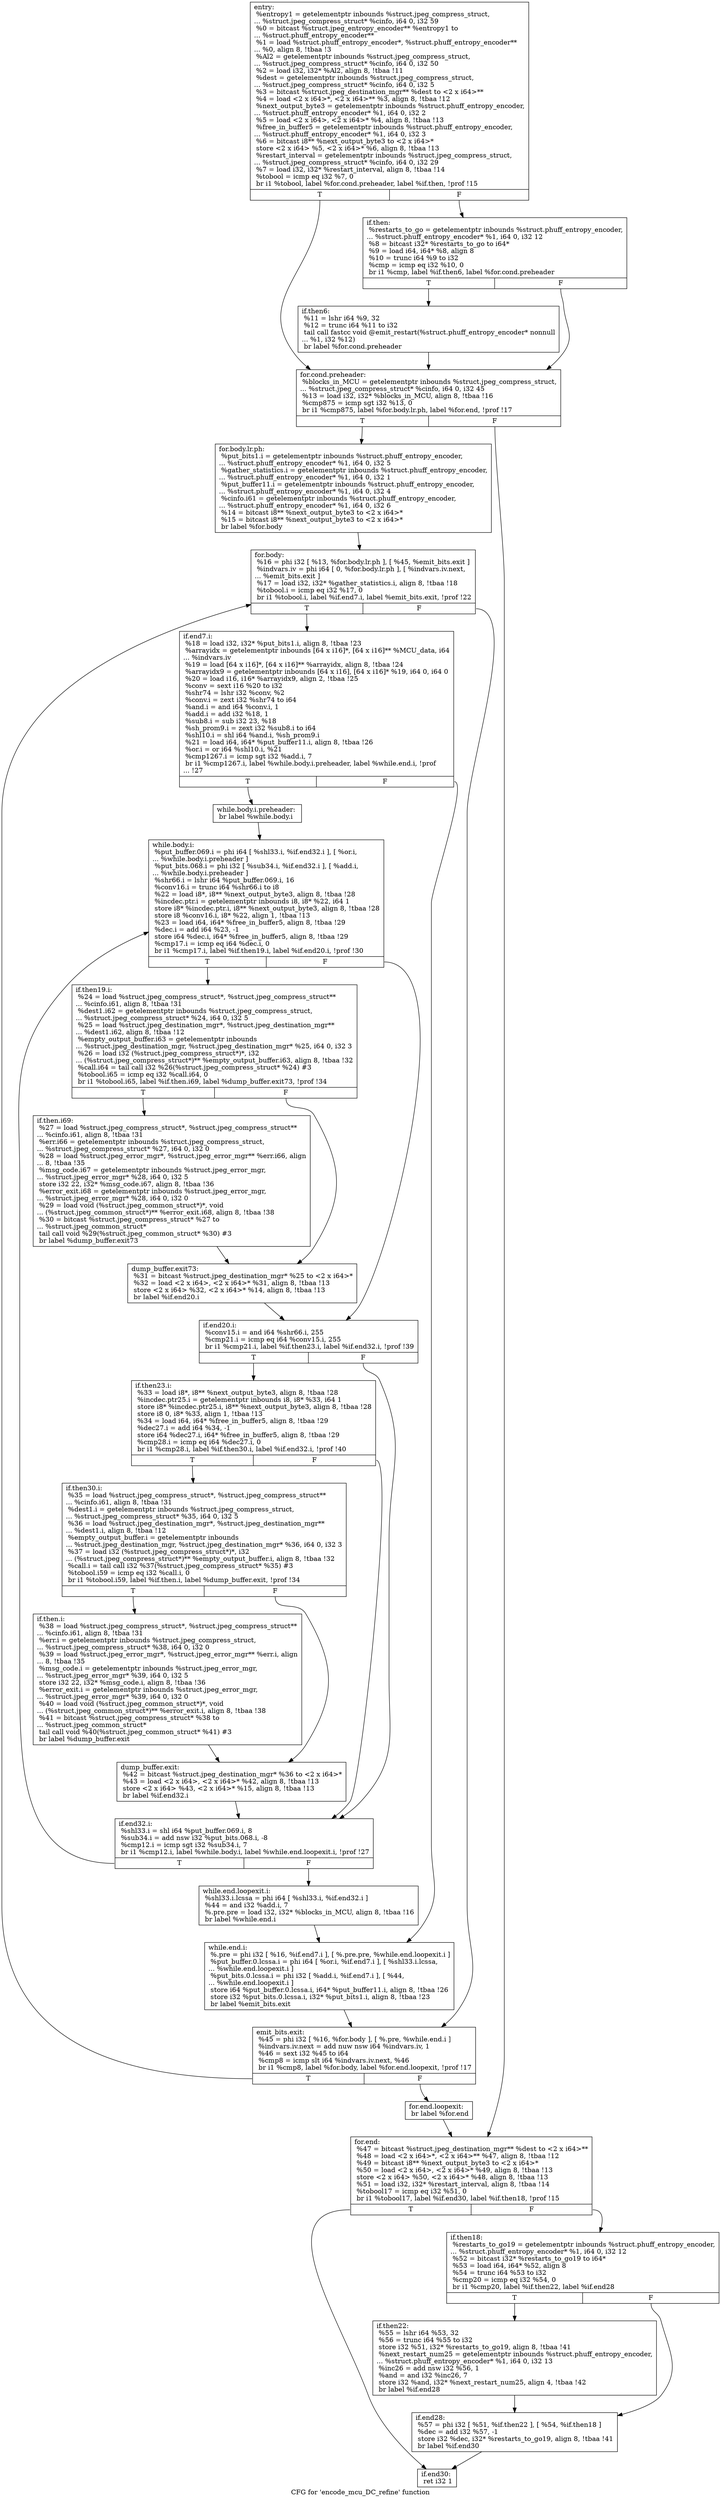 digraph "CFG for 'encode_mcu_DC_refine' function" {
	label="CFG for 'encode_mcu_DC_refine' function";

	Node0x562eb40 [shape=record,label="{entry:\l  %entropy1 = getelementptr inbounds %struct.jpeg_compress_struct,\l... %struct.jpeg_compress_struct* %cinfo, i64 0, i32 59\l  %0 = bitcast %struct.jpeg_entropy_encoder** %entropy1 to\l... %struct.phuff_entropy_encoder**\l  %1 = load %struct.phuff_entropy_encoder*, %struct.phuff_entropy_encoder**\l... %0, align 8, !tbaa !3\l  %Al2 = getelementptr inbounds %struct.jpeg_compress_struct,\l... %struct.jpeg_compress_struct* %cinfo, i64 0, i32 50\l  %2 = load i32, i32* %Al2, align 8, !tbaa !11\l  %dest = getelementptr inbounds %struct.jpeg_compress_struct,\l... %struct.jpeg_compress_struct* %cinfo, i64 0, i32 5\l  %3 = bitcast %struct.jpeg_destination_mgr** %dest to \<2 x i64\>**\l  %4 = load \<2 x i64\>*, \<2 x i64\>** %3, align 8, !tbaa !12\l  %next_output_byte3 = getelementptr inbounds %struct.phuff_entropy_encoder,\l... %struct.phuff_entropy_encoder* %1, i64 0, i32 2\l  %5 = load \<2 x i64\>, \<2 x i64\>* %4, align 8, !tbaa !13\l  %free_in_buffer5 = getelementptr inbounds %struct.phuff_entropy_encoder,\l... %struct.phuff_entropy_encoder* %1, i64 0, i32 3\l  %6 = bitcast i8** %next_output_byte3 to \<2 x i64\>*\l  store \<2 x i64\> %5, \<2 x i64\>* %6, align 8, !tbaa !13\l  %restart_interval = getelementptr inbounds %struct.jpeg_compress_struct,\l... %struct.jpeg_compress_struct* %cinfo, i64 0, i32 29\l  %7 = load i32, i32* %restart_interval, align 8, !tbaa !14\l  %tobool = icmp eq i32 %7, 0\l  br i1 %tobool, label %for.cond.preheader, label %if.then, !prof !15\l|{<s0>T|<s1>F}}"];
	Node0x562eb40:s0 -> Node0x562f490;
	Node0x562eb40:s1 -> Node0x562f590;
	Node0x562f590 [shape=record,label="{if.then:                                          \l  %restarts_to_go = getelementptr inbounds %struct.phuff_entropy_encoder,\l... %struct.phuff_entropy_encoder* %1, i64 0, i32 12\l  %8 = bitcast i32* %restarts_to_go to i64*\l  %9 = load i64, i64* %8, align 8\l  %10 = trunc i64 %9 to i32\l  %cmp = icmp eq i32 %10, 0\l  br i1 %cmp, label %if.then6, label %for.cond.preheader\l|{<s0>T|<s1>F}}"];
	Node0x562f590:s0 -> Node0x562ef60;
	Node0x562f590:s1 -> Node0x562f490;
	Node0x562ef60 [shape=record,label="{if.then6:                                         \l  %11 = lshr i64 %9, 32\l  %12 = trunc i64 %11 to i32\l  tail call fastcc void @emit_restart(%struct.phuff_entropy_encoder* nonnull\l... %1, i32 %12)\l  br label %for.cond.preheader\l}"];
	Node0x562ef60 -> Node0x562f490;
	Node0x562f490 [shape=record,label="{for.cond.preheader:                               \l  %blocks_in_MCU = getelementptr inbounds %struct.jpeg_compress_struct,\l... %struct.jpeg_compress_struct* %cinfo, i64 0, i32 45\l  %13 = load i32, i32* %blocks_in_MCU, align 8, !tbaa !16\l  %cmp875 = icmp sgt i32 %13, 0\l  br i1 %cmp875, label %for.body.lr.ph, label %for.end, !prof !17\l|{<s0>T|<s1>F}}"];
	Node0x562f490:s0 -> Node0x563dc20;
	Node0x562f490:s1 -> Node0x563dd00;
	Node0x563dc20 [shape=record,label="{for.body.lr.ph:                                   \l  %put_bits1.i = getelementptr inbounds %struct.phuff_entropy_encoder,\l... %struct.phuff_entropy_encoder* %1, i64 0, i32 5\l  %gather_statistics.i = getelementptr inbounds %struct.phuff_entropy_encoder,\l... %struct.phuff_entropy_encoder* %1, i64 0, i32 1\l  %put_buffer11.i = getelementptr inbounds %struct.phuff_entropy_encoder,\l... %struct.phuff_entropy_encoder* %1, i64 0, i32 4\l  %cinfo.i61 = getelementptr inbounds %struct.phuff_entropy_encoder,\l... %struct.phuff_entropy_encoder* %1, i64 0, i32 6\l  %14 = bitcast i8** %next_output_byte3 to \<2 x i64\>*\l  %15 = bitcast i8** %next_output_byte3 to \<2 x i64\>*\l  br label %for.body\l}"];
	Node0x563dc20 -> Node0x563e320;
	Node0x563e320 [shape=record,label="{for.body:                                         \l  %16 = phi i32 [ %13, %for.body.lr.ph ], [ %45, %emit_bits.exit ]\l  %indvars.iv = phi i64 [ 0, %for.body.lr.ph ], [ %indvars.iv.next,\l... %emit_bits.exit ]\l  %17 = load i32, i32* %gather_statistics.i, align 8, !tbaa !18\l  %tobool.i = icmp eq i32 %17, 0\l  br i1 %tobool.i, label %if.end7.i, label %emit_bits.exit, !prof !22\l|{<s0>T|<s1>F}}"];
	Node0x563e320:s0 -> Node0x563ea90;
	Node0x563e320:s1 -> Node0x563e4b0;
	Node0x563ea90 [shape=record,label="{if.end7.i:                                        \l  %18 = load i32, i32* %put_bits1.i, align 8, !tbaa !23\l  %arrayidx = getelementptr inbounds [64 x i16]*, [64 x i16]** %MCU_data, i64\l... %indvars.iv\l  %19 = load [64 x i16]*, [64 x i16]** %arrayidx, align 8, !tbaa !24\l  %arrayidx9 = getelementptr inbounds [64 x i16], [64 x i16]* %19, i64 0, i64 0\l  %20 = load i16, i16* %arrayidx9, align 2, !tbaa !25\l  %conv = sext i16 %20 to i32\l  %shr74 = lshr i32 %conv, %2\l  %conv.i = zext i32 %shr74 to i64\l  %and.i = and i64 %conv.i, 1\l  %add.i = add i32 %18, 1\l  %sub8.i = sub i32 23, %18\l  %sh_prom9.i = zext i32 %sub8.i to i64\l  %shl10.i = shl i64 %and.i, %sh_prom9.i\l  %21 = load i64, i64* %put_buffer11.i, align 8, !tbaa !26\l  %or.i = or i64 %shl10.i, %21\l  %cmp1267.i = icmp sgt i32 %add.i, 7\l  br i1 %cmp1267.i, label %while.body.i.preheader, label %while.end.i, !prof\l... !27\l|{<s0>T|<s1>F}}"];
	Node0x563ea90:s0 -> Node0x563f4c0;
	Node0x563ea90:s1 -> Node0x563f5c0;
	Node0x563f4c0 [shape=record,label="{while.body.i.preheader:                           \l  br label %while.body.i\l}"];
	Node0x563f4c0 -> Node0x563f730;
	Node0x563f730 [shape=record,label="{while.body.i:                                     \l  %put_buffer.069.i = phi i64 [ %shl33.i, %if.end32.i ], [ %or.i,\l... %while.body.i.preheader ]\l  %put_bits.068.i = phi i32 [ %sub34.i, %if.end32.i ], [ %add.i,\l... %while.body.i.preheader ]\l  %shr66.i = lshr i64 %put_buffer.069.i, 16\l  %conv16.i = trunc i64 %shr66.i to i8\l  %22 = load i8*, i8** %next_output_byte3, align 8, !tbaa !28\l  %incdec.ptr.i = getelementptr inbounds i8, i8* %22, i64 1\l  store i8* %incdec.ptr.i, i8** %next_output_byte3, align 8, !tbaa !28\l  store i8 %conv16.i, i8* %22, align 1, !tbaa !13\l  %23 = load i64, i64* %free_in_buffer5, align 8, !tbaa !29\l  %dec.i = add i64 %23, -1\l  store i64 %dec.i, i64* %free_in_buffer5, align 8, !tbaa !29\l  %cmp17.i = icmp eq i64 %dec.i, 0\l  br i1 %cmp17.i, label %if.then19.i, label %if.end20.i, !prof !30\l|{<s0>T|<s1>F}}"];
	Node0x563f730:s0 -> Node0x563e7d0;
	Node0x563f730:s1 -> Node0x5640500;
	Node0x563e7d0 [shape=record,label="{if.then19.i:                                      \l  %24 = load %struct.jpeg_compress_struct*, %struct.jpeg_compress_struct**\l... %cinfo.i61, align 8, !tbaa !31\l  %dest1.i62 = getelementptr inbounds %struct.jpeg_compress_struct,\l... %struct.jpeg_compress_struct* %24, i64 0, i32 5\l  %25 = load %struct.jpeg_destination_mgr*, %struct.jpeg_destination_mgr**\l... %dest1.i62, align 8, !tbaa !12\l  %empty_output_buffer.i63 = getelementptr inbounds\l... %struct.jpeg_destination_mgr, %struct.jpeg_destination_mgr* %25, i64 0, i32 3\l  %26 = load i32 (%struct.jpeg_compress_struct*)*, i32\l... (%struct.jpeg_compress_struct*)** %empty_output_buffer.i63, align 8, !tbaa !32\l  %call.i64 = tail call i32 %26(%struct.jpeg_compress_struct* %24) #3\l  %tobool.i65 = icmp eq i32 %call.i64, 0\l  br i1 %tobool.i65, label %if.then.i69, label %dump_buffer.exit73, !prof !34\l|{<s0>T|<s1>F}}"];
	Node0x563e7d0:s0 -> Node0x5640ad0;
	Node0x563e7d0:s1 -> Node0x5640be0;
	Node0x5640ad0 [shape=record,label="{if.then.i69:                                      \l  %27 = load %struct.jpeg_compress_struct*, %struct.jpeg_compress_struct**\l... %cinfo.i61, align 8, !tbaa !31\l  %err.i66 = getelementptr inbounds %struct.jpeg_compress_struct,\l... %struct.jpeg_compress_struct* %27, i64 0, i32 0\l  %28 = load %struct.jpeg_error_mgr*, %struct.jpeg_error_mgr** %err.i66, align\l... 8, !tbaa !35\l  %msg_code.i67 = getelementptr inbounds %struct.jpeg_error_mgr,\l... %struct.jpeg_error_mgr* %28, i64 0, i32 5\l  store i32 22, i32* %msg_code.i67, align 8, !tbaa !36\l  %error_exit.i68 = getelementptr inbounds %struct.jpeg_error_mgr,\l... %struct.jpeg_error_mgr* %28, i64 0, i32 0\l  %29 = load void (%struct.jpeg_common_struct*)*, void\l... (%struct.jpeg_common_struct*)** %error_exit.i68, align 8, !tbaa !38\l  %30 = bitcast %struct.jpeg_compress_struct* %27 to\l... %struct.jpeg_common_struct*\l  tail call void %29(%struct.jpeg_common_struct* %30) #3\l  br label %dump_buffer.exit73\l}"];
	Node0x5640ad0 -> Node0x5640be0;
	Node0x5640be0 [shape=record,label="{dump_buffer.exit73:                               \l  %31 = bitcast %struct.jpeg_destination_mgr* %25 to \<2 x i64\>*\l  %32 = load \<2 x i64\>, \<2 x i64\>* %31, align 8, !tbaa !13\l  store \<2 x i64\> %32, \<2 x i64\>* %14, align 8, !tbaa !13\l  br label %if.end20.i\l}"];
	Node0x5640be0 -> Node0x5640500;
	Node0x5640500 [shape=record,label="{if.end20.i:                                       \l  %conv15.i = and i64 %shr66.i, 255\l  %cmp21.i = icmp eq i64 %conv15.i, 255\l  br i1 %cmp21.i, label %if.then23.i, label %if.end32.i, !prof !39\l|{<s0>T|<s1>F}}"];
	Node0x5640500:s0 -> Node0x5641610;
	Node0x5640500:s1 -> Node0x563f850;
	Node0x5641610 [shape=record,label="{if.then23.i:                                      \l  %33 = load i8*, i8** %next_output_byte3, align 8, !tbaa !28\l  %incdec.ptr25.i = getelementptr inbounds i8, i8* %33, i64 1\l  store i8* %incdec.ptr25.i, i8** %next_output_byte3, align 8, !tbaa !28\l  store i8 0, i8* %33, align 1, !tbaa !13\l  %34 = load i64, i64* %free_in_buffer5, align 8, !tbaa !29\l  %dec27.i = add i64 %34, -1\l  store i64 %dec27.i, i64* %free_in_buffer5, align 8, !tbaa !29\l  %cmp28.i = icmp eq i64 %dec27.i, 0\l  br i1 %cmp28.i, label %if.then30.i, label %if.end32.i, !prof !40\l|{<s0>T|<s1>F}}"];
	Node0x5641610:s0 -> Node0x5639470;
	Node0x5641610:s1 -> Node0x563f850;
	Node0x5639470 [shape=record,label="{if.then30.i:                                      \l  %35 = load %struct.jpeg_compress_struct*, %struct.jpeg_compress_struct**\l... %cinfo.i61, align 8, !tbaa !31\l  %dest1.i = getelementptr inbounds %struct.jpeg_compress_struct,\l... %struct.jpeg_compress_struct* %35, i64 0, i32 5\l  %36 = load %struct.jpeg_destination_mgr*, %struct.jpeg_destination_mgr**\l... %dest1.i, align 8, !tbaa !12\l  %empty_output_buffer.i = getelementptr inbounds\l... %struct.jpeg_destination_mgr, %struct.jpeg_destination_mgr* %36, i64 0, i32 3\l  %37 = load i32 (%struct.jpeg_compress_struct*)*, i32\l... (%struct.jpeg_compress_struct*)** %empty_output_buffer.i, align 8, !tbaa !32\l  %call.i = tail call i32 %37(%struct.jpeg_compress_struct* %35) #3\l  %tobool.i59 = icmp eq i32 %call.i, 0\l  br i1 %tobool.i59, label %if.then.i, label %dump_buffer.exit, !prof !34\l|{<s0>T|<s1>F}}"];
	Node0x5639470:s0 -> Node0x5605ea0;
	Node0x5639470:s1 -> Node0x5605fb0;
	Node0x5605ea0 [shape=record,label="{if.then.i:                                        \l  %38 = load %struct.jpeg_compress_struct*, %struct.jpeg_compress_struct**\l... %cinfo.i61, align 8, !tbaa !31\l  %err.i = getelementptr inbounds %struct.jpeg_compress_struct,\l... %struct.jpeg_compress_struct* %38, i64 0, i32 0\l  %39 = load %struct.jpeg_error_mgr*, %struct.jpeg_error_mgr** %err.i, align\l... 8, !tbaa !35\l  %msg_code.i = getelementptr inbounds %struct.jpeg_error_mgr,\l... %struct.jpeg_error_mgr* %39, i64 0, i32 5\l  store i32 22, i32* %msg_code.i, align 8, !tbaa !36\l  %error_exit.i = getelementptr inbounds %struct.jpeg_error_mgr,\l... %struct.jpeg_error_mgr* %39, i64 0, i32 0\l  %40 = load void (%struct.jpeg_common_struct*)*, void\l... (%struct.jpeg_common_struct*)** %error_exit.i, align 8, !tbaa !38\l  %41 = bitcast %struct.jpeg_compress_struct* %38 to\l... %struct.jpeg_common_struct*\l  tail call void %40(%struct.jpeg_common_struct* %41) #3\l  br label %dump_buffer.exit\l}"];
	Node0x5605ea0 -> Node0x5605fb0;
	Node0x5605fb0 [shape=record,label="{dump_buffer.exit:                                 \l  %42 = bitcast %struct.jpeg_destination_mgr* %36 to \<2 x i64\>*\l  %43 = load \<2 x i64\>, \<2 x i64\>* %42, align 8, !tbaa !13\l  store \<2 x i64\> %43, \<2 x i64\>* %15, align 8, !tbaa !13\l  br label %if.end32.i\l}"];
	Node0x5605fb0 -> Node0x563f850;
	Node0x563f850 [shape=record,label="{if.end32.i:                                       \l  %shl33.i = shl i64 %put_buffer.069.i, 8\l  %sub34.i = add nsw i32 %put_bits.068.i, -8\l  %cmp12.i = icmp sgt i32 %sub34.i, 7\l  br i1 %cmp12.i, label %while.body.i, label %while.end.loopexit.i, !prof !27\l|{<s0>T|<s1>F}}"];
	Node0x563f850:s0 -> Node0x563f730;
	Node0x563f850:s1 -> Node0x5643720;
	Node0x5643720 [shape=record,label="{while.end.loopexit.i:                             \l  %shl33.i.lcssa = phi i64 [ %shl33.i, %if.end32.i ]\l  %44 = and i32 %add.i, 7\l  %.pre.pre = load i32, i32* %blocks_in_MCU, align 8, !tbaa !16\l  br label %while.end.i\l}"];
	Node0x5643720 -> Node0x563f5c0;
	Node0x563f5c0 [shape=record,label="{while.end.i:                                      \l  %.pre = phi i32 [ %16, %if.end7.i ], [ %.pre.pre, %while.end.loopexit.i ]\l  %put_buffer.0.lcssa.i = phi i64 [ %or.i, %if.end7.i ], [ %shl33.i.lcssa,\l... %while.end.loopexit.i ]\l  %put_bits.0.lcssa.i = phi i32 [ %add.i, %if.end7.i ], [ %44,\l... %while.end.loopexit.i ]\l  store i64 %put_buffer.0.lcssa.i, i64* %put_buffer11.i, align 8, !tbaa !26\l  store i32 %put_bits.0.lcssa.i, i32* %put_bits1.i, align 8, !tbaa !23\l  br label %emit_bits.exit\l}"];
	Node0x563f5c0 -> Node0x563e4b0;
	Node0x563e4b0 [shape=record,label="{emit_bits.exit:                                   \l  %45 = phi i32 [ %16, %for.body ], [ %.pre, %while.end.i ]\l  %indvars.iv.next = add nuw nsw i64 %indvars.iv, 1\l  %46 = sext i32 %45 to i64\l  %cmp8 = icmp slt i64 %indvars.iv.next, %46\l  br i1 %cmp8, label %for.body, label %for.end.loopexit, !prof !17\l|{<s0>T|<s1>F}}"];
	Node0x563e4b0:s0 -> Node0x563e320;
	Node0x563e4b0:s1 -> Node0x5643e50;
	Node0x5643e50 [shape=record,label="{for.end.loopexit:                                 \l  br label %for.end\l}"];
	Node0x5643e50 -> Node0x563dd00;
	Node0x563dd00 [shape=record,label="{for.end:                                          \l  %47 = bitcast %struct.jpeg_destination_mgr** %dest to \<2 x i64\>**\l  %48 = load \<2 x i64\>*, \<2 x i64\>** %47, align 8, !tbaa !12\l  %49 = bitcast i8** %next_output_byte3 to \<2 x i64\>*\l  %50 = load \<2 x i64\>, \<2 x i64\>* %49, align 8, !tbaa !13\l  store \<2 x i64\> %50, \<2 x i64\>* %48, align 8, !tbaa !13\l  %51 = load i32, i32* %restart_interval, align 8, !tbaa !14\l  %tobool17 = icmp eq i32 %51, 0\l  br i1 %tobool17, label %if.end30, label %if.then18, !prof !15\l|{<s0>T|<s1>F}}"];
	Node0x563dd00:s0 -> Node0x56447e0;
	Node0x563dd00:s1 -> Node0x5644890;
	Node0x5644890 [shape=record,label="{if.then18:                                        \l  %restarts_to_go19 = getelementptr inbounds %struct.phuff_entropy_encoder,\l... %struct.phuff_entropy_encoder* %1, i64 0, i32 12\l  %52 = bitcast i32* %restarts_to_go19 to i64*\l  %53 = load i64, i64* %52, align 8\l  %54 = trunc i64 %53 to i32\l  %cmp20 = icmp eq i32 %54, 0\l  br i1 %cmp20, label %if.then22, label %if.end28\l|{<s0>T|<s1>F}}"];
	Node0x5644890:s0 -> Node0x5645220;
	Node0x5644890:s1 -> Node0x56452d0;
	Node0x5645220 [shape=record,label="{if.then22:                                        \l  %55 = lshr i64 %53, 32\l  %56 = trunc i64 %55 to i32\l  store i32 %51, i32* %restarts_to_go19, align 8, !tbaa !41\l  %next_restart_num25 = getelementptr inbounds %struct.phuff_entropy_encoder,\l... %struct.phuff_entropy_encoder* %1, i64 0, i32 13\l  %inc26 = add nsw i32 %56, 1\l  %and = and i32 %inc26, 7\l  store i32 %and, i32* %next_restart_num25, align 4, !tbaa !42\l  br label %if.end28\l}"];
	Node0x5645220 -> Node0x56452d0;
	Node0x56452d0 [shape=record,label="{if.end28:                                         \l  %57 = phi i32 [ %51, %if.then22 ], [ %54, %if.then18 ]\l  %dec = add i32 %57, -1\l  store i32 %dec, i32* %restarts_to_go19, align 8, !tbaa !41\l  br label %if.end30\l}"];
	Node0x56452d0 -> Node0x56447e0;
	Node0x56447e0 [shape=record,label="{if.end30:                                         \l  ret i32 1\l}"];
}
